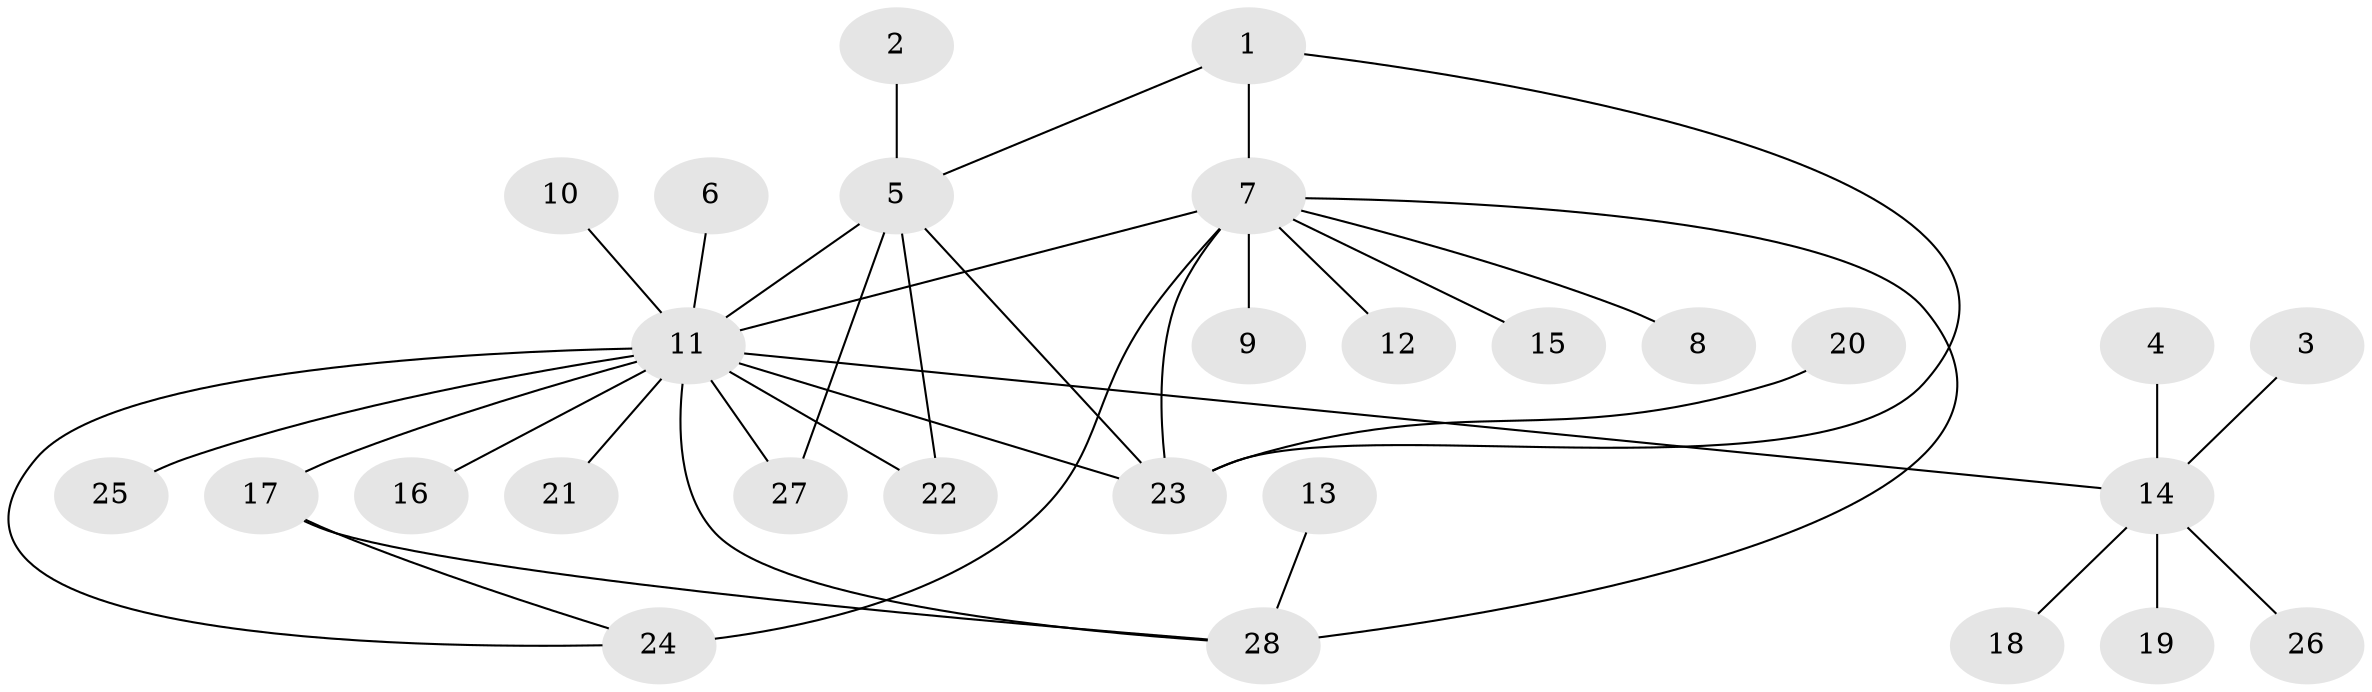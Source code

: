 // original degree distribution, {3: 0.09803921568627451, 7: 0.0392156862745098, 2: 0.11764705882352941, 19: 0.0196078431372549, 8: 0.0392156862745098, 12: 0.0196078431372549, 1: 0.6274509803921569, 5: 0.0392156862745098}
// Generated by graph-tools (version 1.1) at 2025/01/03/09/25 03:01:49]
// undirected, 28 vertices, 37 edges
graph export_dot {
graph [start="1"]
  node [color=gray90,style=filled];
  1;
  2;
  3;
  4;
  5;
  6;
  7;
  8;
  9;
  10;
  11;
  12;
  13;
  14;
  15;
  16;
  17;
  18;
  19;
  20;
  21;
  22;
  23;
  24;
  25;
  26;
  27;
  28;
  1 -- 5 [weight=1.0];
  1 -- 7 [weight=1.0];
  1 -- 23 [weight=1.0];
  2 -- 5 [weight=1.0];
  3 -- 14 [weight=1.0];
  4 -- 14 [weight=1.0];
  5 -- 11 [weight=1.0];
  5 -- 22 [weight=1.0];
  5 -- 23 [weight=1.0];
  5 -- 27 [weight=1.0];
  6 -- 11 [weight=1.0];
  7 -- 8 [weight=1.0];
  7 -- 9 [weight=1.0];
  7 -- 11 [weight=1.0];
  7 -- 12 [weight=1.0];
  7 -- 15 [weight=1.0];
  7 -- 23 [weight=1.0];
  7 -- 24 [weight=2.0];
  7 -- 28 [weight=1.0];
  10 -- 11 [weight=1.0];
  11 -- 14 [weight=1.0];
  11 -- 16 [weight=1.0];
  11 -- 17 [weight=1.0];
  11 -- 21 [weight=1.0];
  11 -- 22 [weight=1.0];
  11 -- 23 [weight=1.0];
  11 -- 24 [weight=1.0];
  11 -- 25 [weight=1.0];
  11 -- 27 [weight=1.0];
  11 -- 28 [weight=1.0];
  13 -- 28 [weight=1.0];
  14 -- 18 [weight=1.0];
  14 -- 19 [weight=1.0];
  14 -- 26 [weight=1.0];
  17 -- 24 [weight=1.0];
  17 -- 28 [weight=1.0];
  20 -- 23 [weight=1.0];
}
